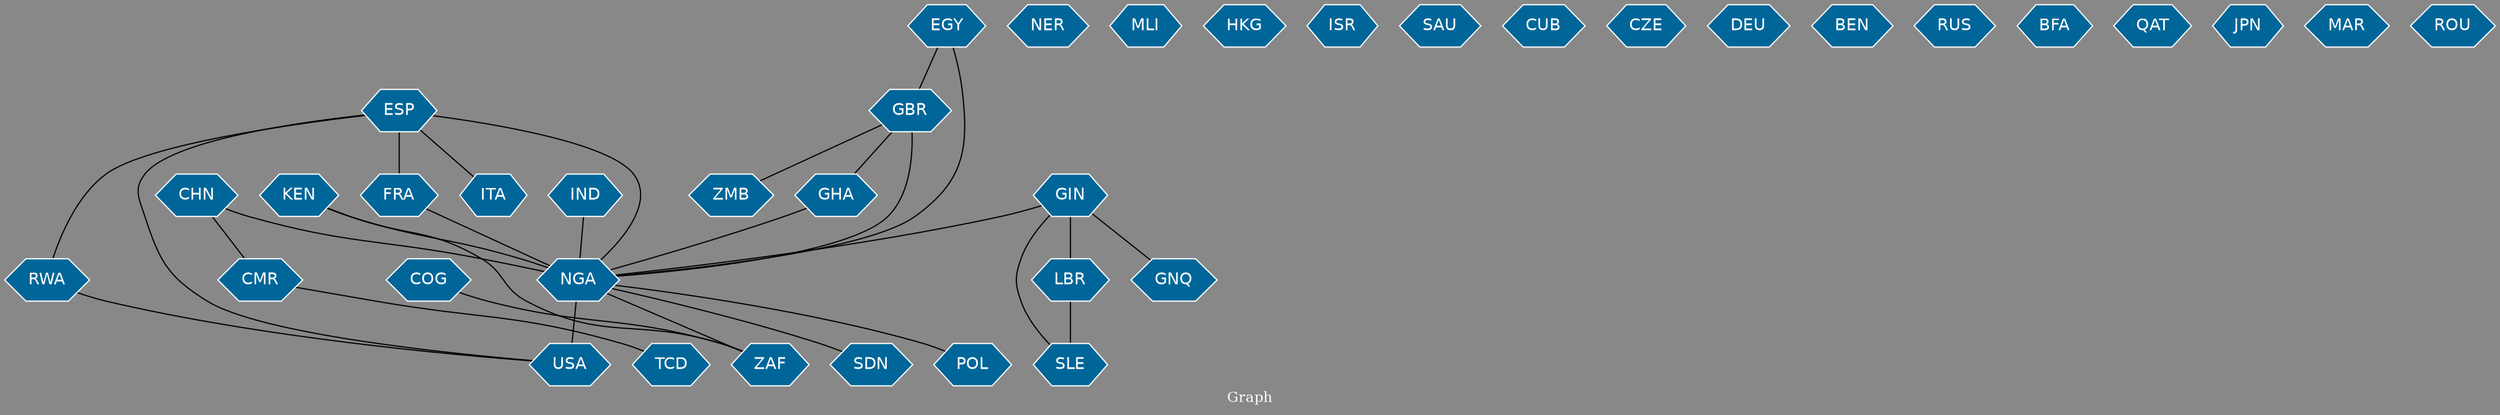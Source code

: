 // Countries together in item graph
graph {
	graph [bgcolor="#888888" fontcolor=white fontsize=12 label="Graph" outputorder=edgesfirst overlap=prism]
	node [color=white fillcolor="#006699" fontcolor=white fontname=Helvetica shape=hexagon style=filled]
	edge [arrowhead=open color=black fontcolor=white fontname=Courier fontsize=12]
		NGA [label=NGA]
		USA [label=USA]
		ESP [label=ESP]
		RWA [label=RWA]
		KEN [label=KEN]
		LBR [label=LBR]
		SLE [label=SLE]
		SDN [label=SDN]
		FRA [label=FRA]
		ZAF [label=ZAF]
		ITA [label=ITA]
		ZMB [label=ZMB]
		POL [label=POL]
		CMR [label=CMR]
		CHN [label=CHN]
		NER [label=NER]
		GBR [label=GBR]
		MLI [label=MLI]
		HKG [label=HKG]
		ISR [label=ISR]
		TCD [label=TCD]
		IND [label=IND]
		SAU [label=SAU]
		CUB [label=CUB]
		CZE [label=CZE]
		DEU [label=DEU]
		COG [label=COG]
		BEN [label=BEN]
		RUS [label=RUS]
		BFA [label=BFA]
		GIN [label=GIN]
		EGY [label=EGY]
		QAT [label=QAT]
		JPN [label=JPN]
		GHA [label=GHA]
		GNQ [label=GNQ]
		MAR [label=MAR]
		ROU [label=ROU]
			ESP -- ITA [weight=1]
			NGA -- USA [weight=15]
			IND -- NGA [weight=2]
			KEN -- NGA [weight=2]
			ESP -- NGA [weight=1]
			EGY -- NGA [weight=1]
			GIN -- GNQ [weight=1]
			CMR -- TCD [weight=1]
			ESP -- FRA [weight=1]
			ESP -- RWA [weight=1]
			GBR -- GHA [weight=1]
			KEN -- ZAF [weight=1]
			NGA -- SDN [weight=4]
			CHN -- CMR [weight=1]
			GIN -- NGA [weight=1]
			NGA -- ZAF [weight=4]
			GHA -- NGA [weight=1]
			NGA -- POL [weight=1]
			EGY -- GBR [weight=1]
			GIN -- SLE [weight=1]
			COG -- ZAF [weight=1]
			GBR -- ZMB [weight=1]
			GBR -- NGA [weight=4]
			FRA -- NGA [weight=1]
			LBR -- SLE [weight=2]
			CHN -- NGA [weight=2]
			ESP -- USA [weight=1]
			RWA -- USA [weight=1]
			GIN -- LBR [weight=2]
}